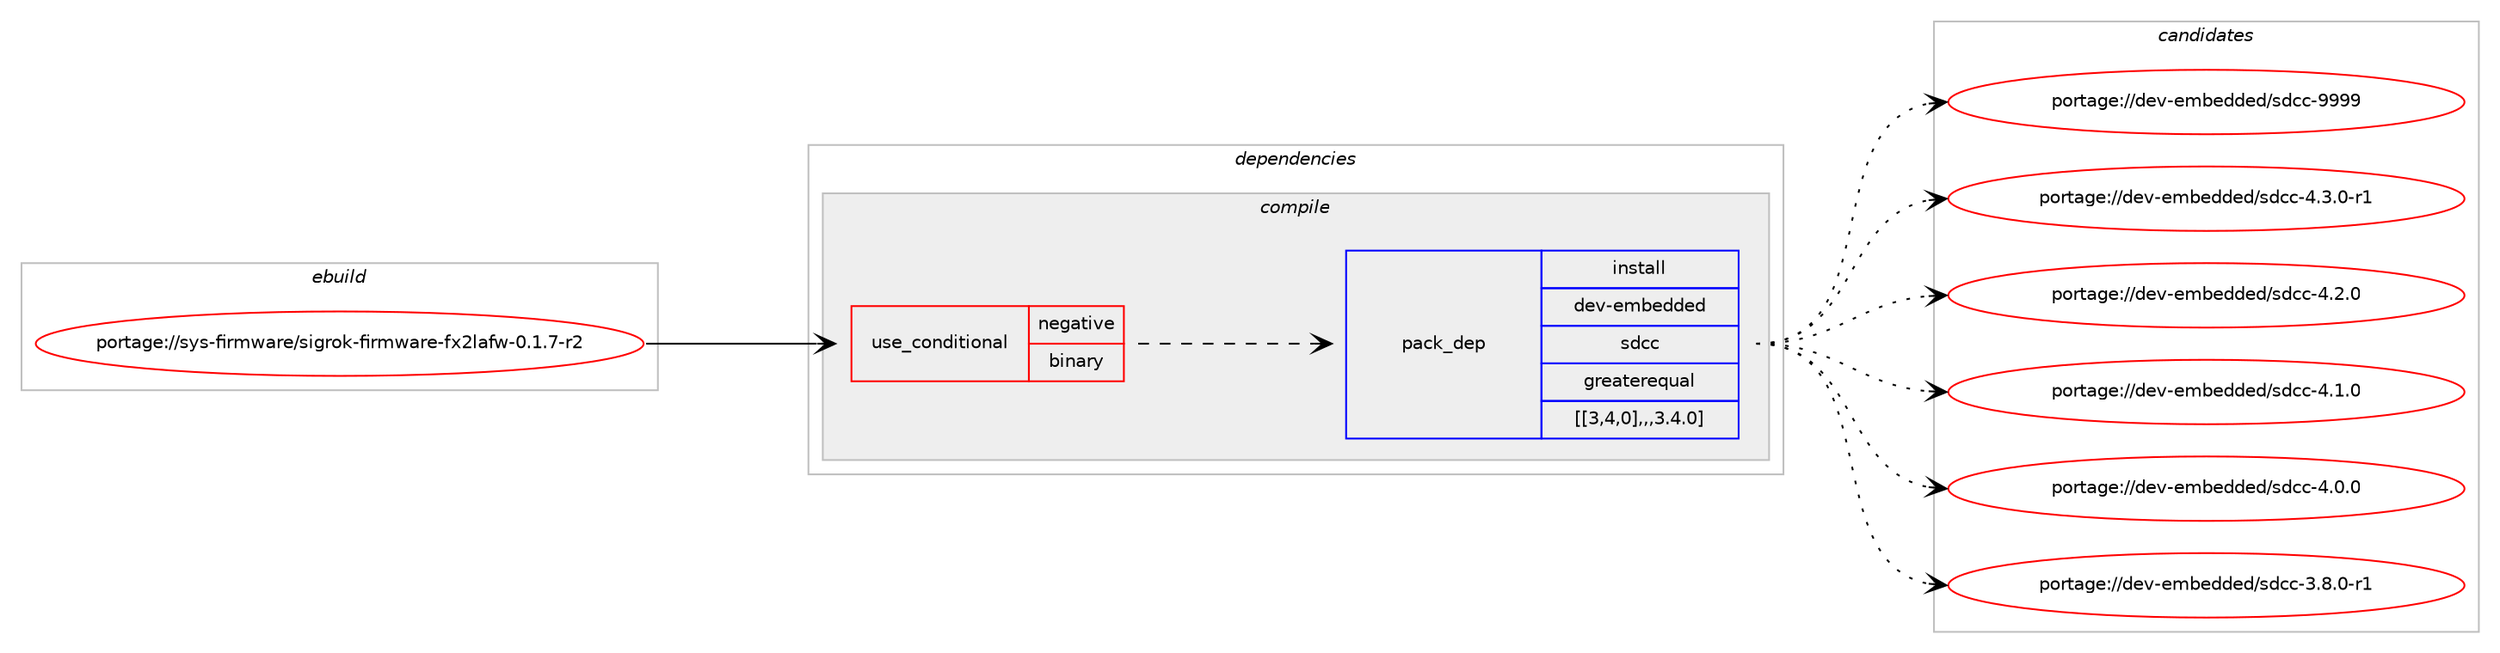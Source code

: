 digraph prolog {

# *************
# Graph options
# *************

newrank=true;
concentrate=true;
compound=true;
graph [rankdir=LR,fontname=Helvetica,fontsize=10,ranksep=1.5];#, ranksep=2.5, nodesep=0.2];
edge  [arrowhead=vee];
node  [fontname=Helvetica,fontsize=10];

# **********
# The ebuild
# **********

subgraph cluster_leftcol {
color=gray;
label=<<i>ebuild</i>>;
id [label="portage://sys-firmware/sigrok-firmware-fx2lafw-0.1.7-r2", color=red, width=4, href="../sys-firmware/sigrok-firmware-fx2lafw-0.1.7-r2.svg"];
}

# ****************
# The dependencies
# ****************

subgraph cluster_midcol {
color=gray;
label=<<i>dependencies</i>>;
subgraph cluster_compile {
fillcolor="#eeeeee";
style=filled;
label=<<i>compile</i>>;
subgraph cond120410 {
dependency453035 [label=<<TABLE BORDER="0" CELLBORDER="1" CELLSPACING="0" CELLPADDING="4"><TR><TD ROWSPAN="3" CELLPADDING="10">use_conditional</TD></TR><TR><TD>negative</TD></TR><TR><TD>binary</TD></TR></TABLE>>, shape=none, color=red];
subgraph pack329526 {
dependency453036 [label=<<TABLE BORDER="0" CELLBORDER="1" CELLSPACING="0" CELLPADDING="4" WIDTH="220"><TR><TD ROWSPAN="6" CELLPADDING="30">pack_dep</TD></TR><TR><TD WIDTH="110">install</TD></TR><TR><TD>dev-embedded</TD></TR><TR><TD>sdcc</TD></TR><TR><TD>greaterequal</TD></TR><TR><TD>[[3,4,0],,,3.4.0]</TD></TR></TABLE>>, shape=none, color=blue];
}
dependency453035:e -> dependency453036:w [weight=20,style="dashed",arrowhead="vee"];
}
id:e -> dependency453035:w [weight=20,style="solid",arrowhead="vee"];
}
subgraph cluster_compileandrun {
fillcolor="#eeeeee";
style=filled;
label=<<i>compile and run</i>>;
}
subgraph cluster_run {
fillcolor="#eeeeee";
style=filled;
label=<<i>run</i>>;
}
}

# **************
# The candidates
# **************

subgraph cluster_choices {
rank=same;
color=gray;
label=<<i>candidates</i>>;

subgraph choice329526 {
color=black;
nodesep=1;
choice10010111845101109981011001001011004711510099994557575757 [label="portage://dev-embedded/sdcc-9999", color=red, width=4,href="../dev-embedded/sdcc-9999.svg"];
choice10010111845101109981011001001011004711510099994552465146484511449 [label="portage://dev-embedded/sdcc-4.3.0-r1", color=red, width=4,href="../dev-embedded/sdcc-4.3.0-r1.svg"];
choice1001011184510110998101100100101100471151009999455246504648 [label="portage://dev-embedded/sdcc-4.2.0", color=red, width=4,href="../dev-embedded/sdcc-4.2.0.svg"];
choice1001011184510110998101100100101100471151009999455246494648 [label="portage://dev-embedded/sdcc-4.1.0", color=red, width=4,href="../dev-embedded/sdcc-4.1.0.svg"];
choice1001011184510110998101100100101100471151009999455246484648 [label="portage://dev-embedded/sdcc-4.0.0", color=red, width=4,href="../dev-embedded/sdcc-4.0.0.svg"];
choice10010111845101109981011001001011004711510099994551465646484511449 [label="portage://dev-embedded/sdcc-3.8.0-r1", color=red, width=4,href="../dev-embedded/sdcc-3.8.0-r1.svg"];
dependency453036:e -> choice10010111845101109981011001001011004711510099994557575757:w [style=dotted,weight="100"];
dependency453036:e -> choice10010111845101109981011001001011004711510099994552465146484511449:w [style=dotted,weight="100"];
dependency453036:e -> choice1001011184510110998101100100101100471151009999455246504648:w [style=dotted,weight="100"];
dependency453036:e -> choice1001011184510110998101100100101100471151009999455246494648:w [style=dotted,weight="100"];
dependency453036:e -> choice1001011184510110998101100100101100471151009999455246484648:w [style=dotted,weight="100"];
dependency453036:e -> choice10010111845101109981011001001011004711510099994551465646484511449:w [style=dotted,weight="100"];
}
}

}

